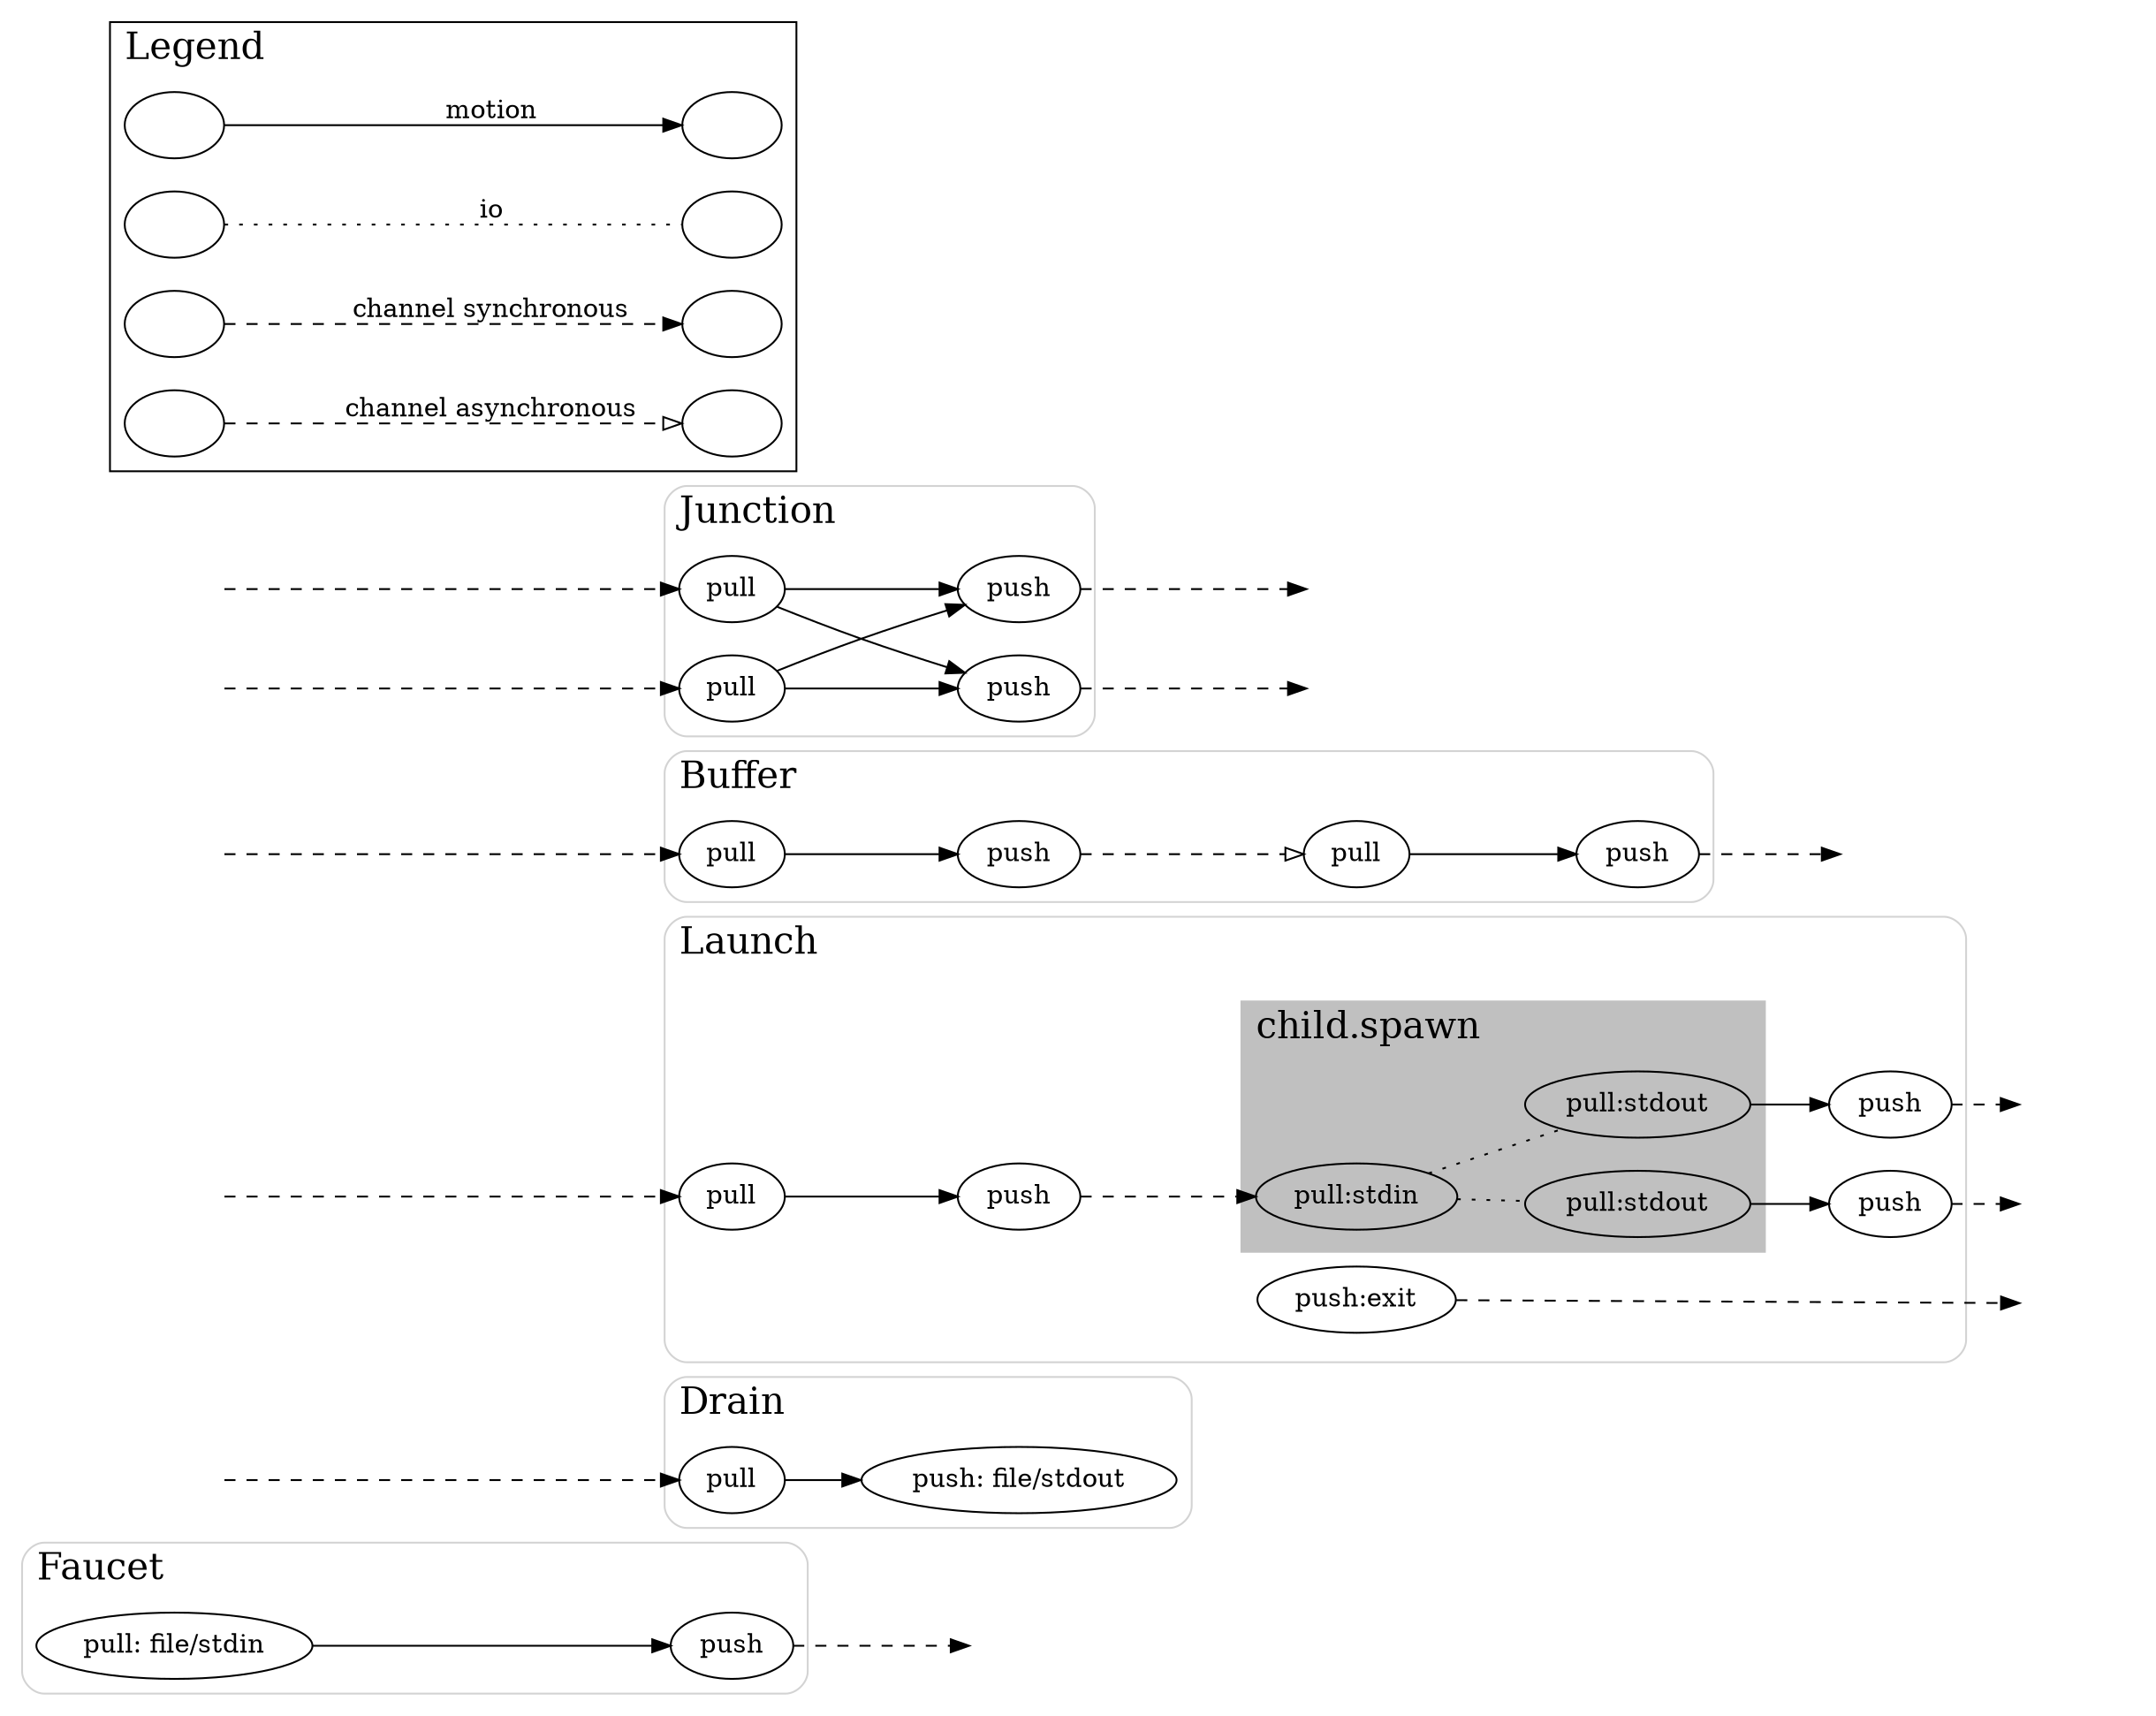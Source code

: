 digraph G {
    rankdir=LR
    labeljust=l
    fontsize=20
    
    subgraph faucet {
        color=lightgrey;
        subgraph cluster_faucet {
            label="Faucet"
            faucet_pull [label="pull: file/stdin"]
            faucet_push [label=push]
            style="rounded"
        }
        fauct_exit_pull [shape=plaintext, label=""]
        faucet_pull -> faucet_push
        faucet_push -> fauct_exit_pull [style=dashed]
    }
    

    subgraph drain {
        color=lightgrey;
        drain_input [shape=plaintext, label=""]
        drain_input -> drain_pull [style="dashed"]
        subgraph cluster_drain {
            label = "Drain"
            drain_pull [label=pull]
            drain_push [label="push: file/stdout"]
            style="rounded"
        }
        drain_pull -> drain_push
    }

    subgraph launch {
        color=lightgrey;
        subgraph cluster_launch {
            label="Launch"
            launch_pull [label=pull]
            launch_stdin_recv_push [label=push]
            
            subgraph cluster_spawn_holder {
                color=white
                label=""
                subgraph cluster_launch_spawn {
                    color=grey
                    label="child.spawn"
                    launch_stdin_recv_pull [label="pull:stdin"]
                    launch_stdout_send_pull [label="pull:stdout"]
                    launch_stderr_send_pull [label="pull:stdout"]
                    style="filled"
                }
                launch_exit_send_push [label="push:exit"]
            }
            launch_stderr_recv_push [label="push"]
            launch_stdout_recv_push [label="push"]
            style="rounded"
        }
        launch_input [shape=plaintext, label=""]
        launch_input -> launch_pull [style="dashed"]
        launch_pull -> launch_stdin_recv_push
        launch_stdin_recv_push -> launch_stdin_recv_pull [style=dashed]
        launch_stdin_recv_pull -> launch_stdout_send_pull [style=dotted, arrowhead=none]
        launch_stdin_recv_pull -> launch_stderr_send_pull [style=dotted, arrowhead=none]
        
        launch_stdout_send_pull -> launch_stdout_recv_push
        launch_stderr_send_pull -> launch_stderr_recv_push
        launch_stdout_recv_push -> launch_stdout_outer [style=dashed]
        launch_stderr_recv_push -> launch_stderr_outer [style=dashed]
        launch_exit_send_push -> launch_exit_outer [style=dashed]
        subgraph cluster_launch_outputs {
            color=white
            launch_stderr_outer [shape=plaintext, label=""]
            launch_stdout_outer [shape=plaintext, label=""]
            launch_exit_outer [shape=plaintext, label=""]
        }
    }


    subgraph buffer {
        color=lightgrey;
        buffer_input_push [shape=plaintext, label=""]
        subgraph cluster_buffer {
            label = "Buffer"
            buffer_pull [label=pull]
            buffer_push [label=push]
            buffer_push -> buffer_inner_pull [style=dashed, arrowhead=empty]
            buffer_inner_pull [label=pull]
            buffer_inner_push [label=push]
            buffer_inner_pull -> buffer_inner_push
            style="rounded"
        }
        buffer_input_push -> buffer_pull [style=dashed]
        buffer_pull -> buffer_push
        buffer_exit_pull [shape=plaintext, label=""]
        buffer_inner_push -> buffer_exit_pull [style=dashed]
    }


    subgraph junction {
        color=lightgrey;
        subgraph cluster_junction {
            label = "Junction"
            junction_push_1 [label=push]
            junction_push_2 [label=push]
            junction_pull_1 [label=pull]
            junction_pull_2 [label=pull]
            style="rounded"
        }
        junction_input_outer_1 [shape="plaintext", label=""]
        junction_input_outer_2 [shape="plaintext", label=""]
        junction_input_outer_1 -> junction_pull_1 [style=dashed]
        junction_input_outer_2 -> junction_pull_2 [style=dashed]
        junction_pull_1 -> junction_push_1
        junction_pull_2 -> junction_push_1
        junction_pull_1 -> junction_push_2
        junction_pull_2 -> junction_push_2
        junction_exit_pull_1 [shape=plaintext, label=""]
        junction_exit_pull_2 [shape=plaintext, label=""]
        junction_push_1 -> junction_exit_pull_1 [style=dashed]
        junction_push_2 -> junction_exit_pull_2 [style=dashed]
    }



    subgraph cluster_legend {
        label="Legend"
        a [label=""]
        b [label=""]
        c [label=""]
        d [label=""]
        e [label=""]
        f [label=""]
        g [label=""]
        h [label=""]
        a -> b [label=motion]
        c -> d [label=io, style=dotted, arrowhead=none]
        e -> f [label="channel synchronous", style=dashed]
        g -> h [label="channel asynchronous", style=dashed, arrowhead=empty]
    }


}

